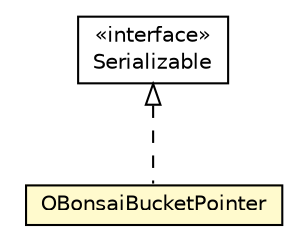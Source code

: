 #!/usr/local/bin/dot
#
# Class diagram 
# Generated by UMLGraph version R5_6-24-gf6e263 (http://www.umlgraph.org/)
#

digraph G {
	edge [fontname="Helvetica",fontsize=10,labelfontname="Helvetica",labelfontsize=10];
	node [fontname="Helvetica",fontsize=10,shape=plaintext];
	nodesep=0.25;
	ranksep=0.5;
	// com.orientechnologies.orient.core.index.sbtreebonsai.local.OBonsaiBucketPointer
	c769595 [label=<<table title="com.orientechnologies.orient.core.index.sbtreebonsai.local.OBonsaiBucketPointer" border="0" cellborder="1" cellspacing="0" cellpadding="2" port="p" bgcolor="lemonChiffon" href="./OBonsaiBucketPointer.html">
		<tr><td><table border="0" cellspacing="0" cellpadding="1">
<tr><td align="center" balign="center"> OBonsaiBucketPointer </td></tr>
		</table></td></tr>
		</table>>, URL="./OBonsaiBucketPointer.html", fontname="Helvetica", fontcolor="black", fontsize=10.0];
	//com.orientechnologies.orient.core.index.sbtreebonsai.local.OBonsaiBucketPointer implements java.io.Serializable
	c770254:p -> c769595:p [dir=back,arrowtail=empty,style=dashed];
	// java.io.Serializable
	c770254 [label=<<table title="java.io.Serializable" border="0" cellborder="1" cellspacing="0" cellpadding="2" port="p" href="http://java.sun.com/j2se/1.4.2/docs/api/java/io/Serializable.html">
		<tr><td><table border="0" cellspacing="0" cellpadding="1">
<tr><td align="center" balign="center"> &#171;interface&#187; </td></tr>
<tr><td align="center" balign="center"> Serializable </td></tr>
		</table></td></tr>
		</table>>, URL="http://java.sun.com/j2se/1.4.2/docs/api/java/io/Serializable.html", fontname="Helvetica", fontcolor="black", fontsize=10.0];
}

